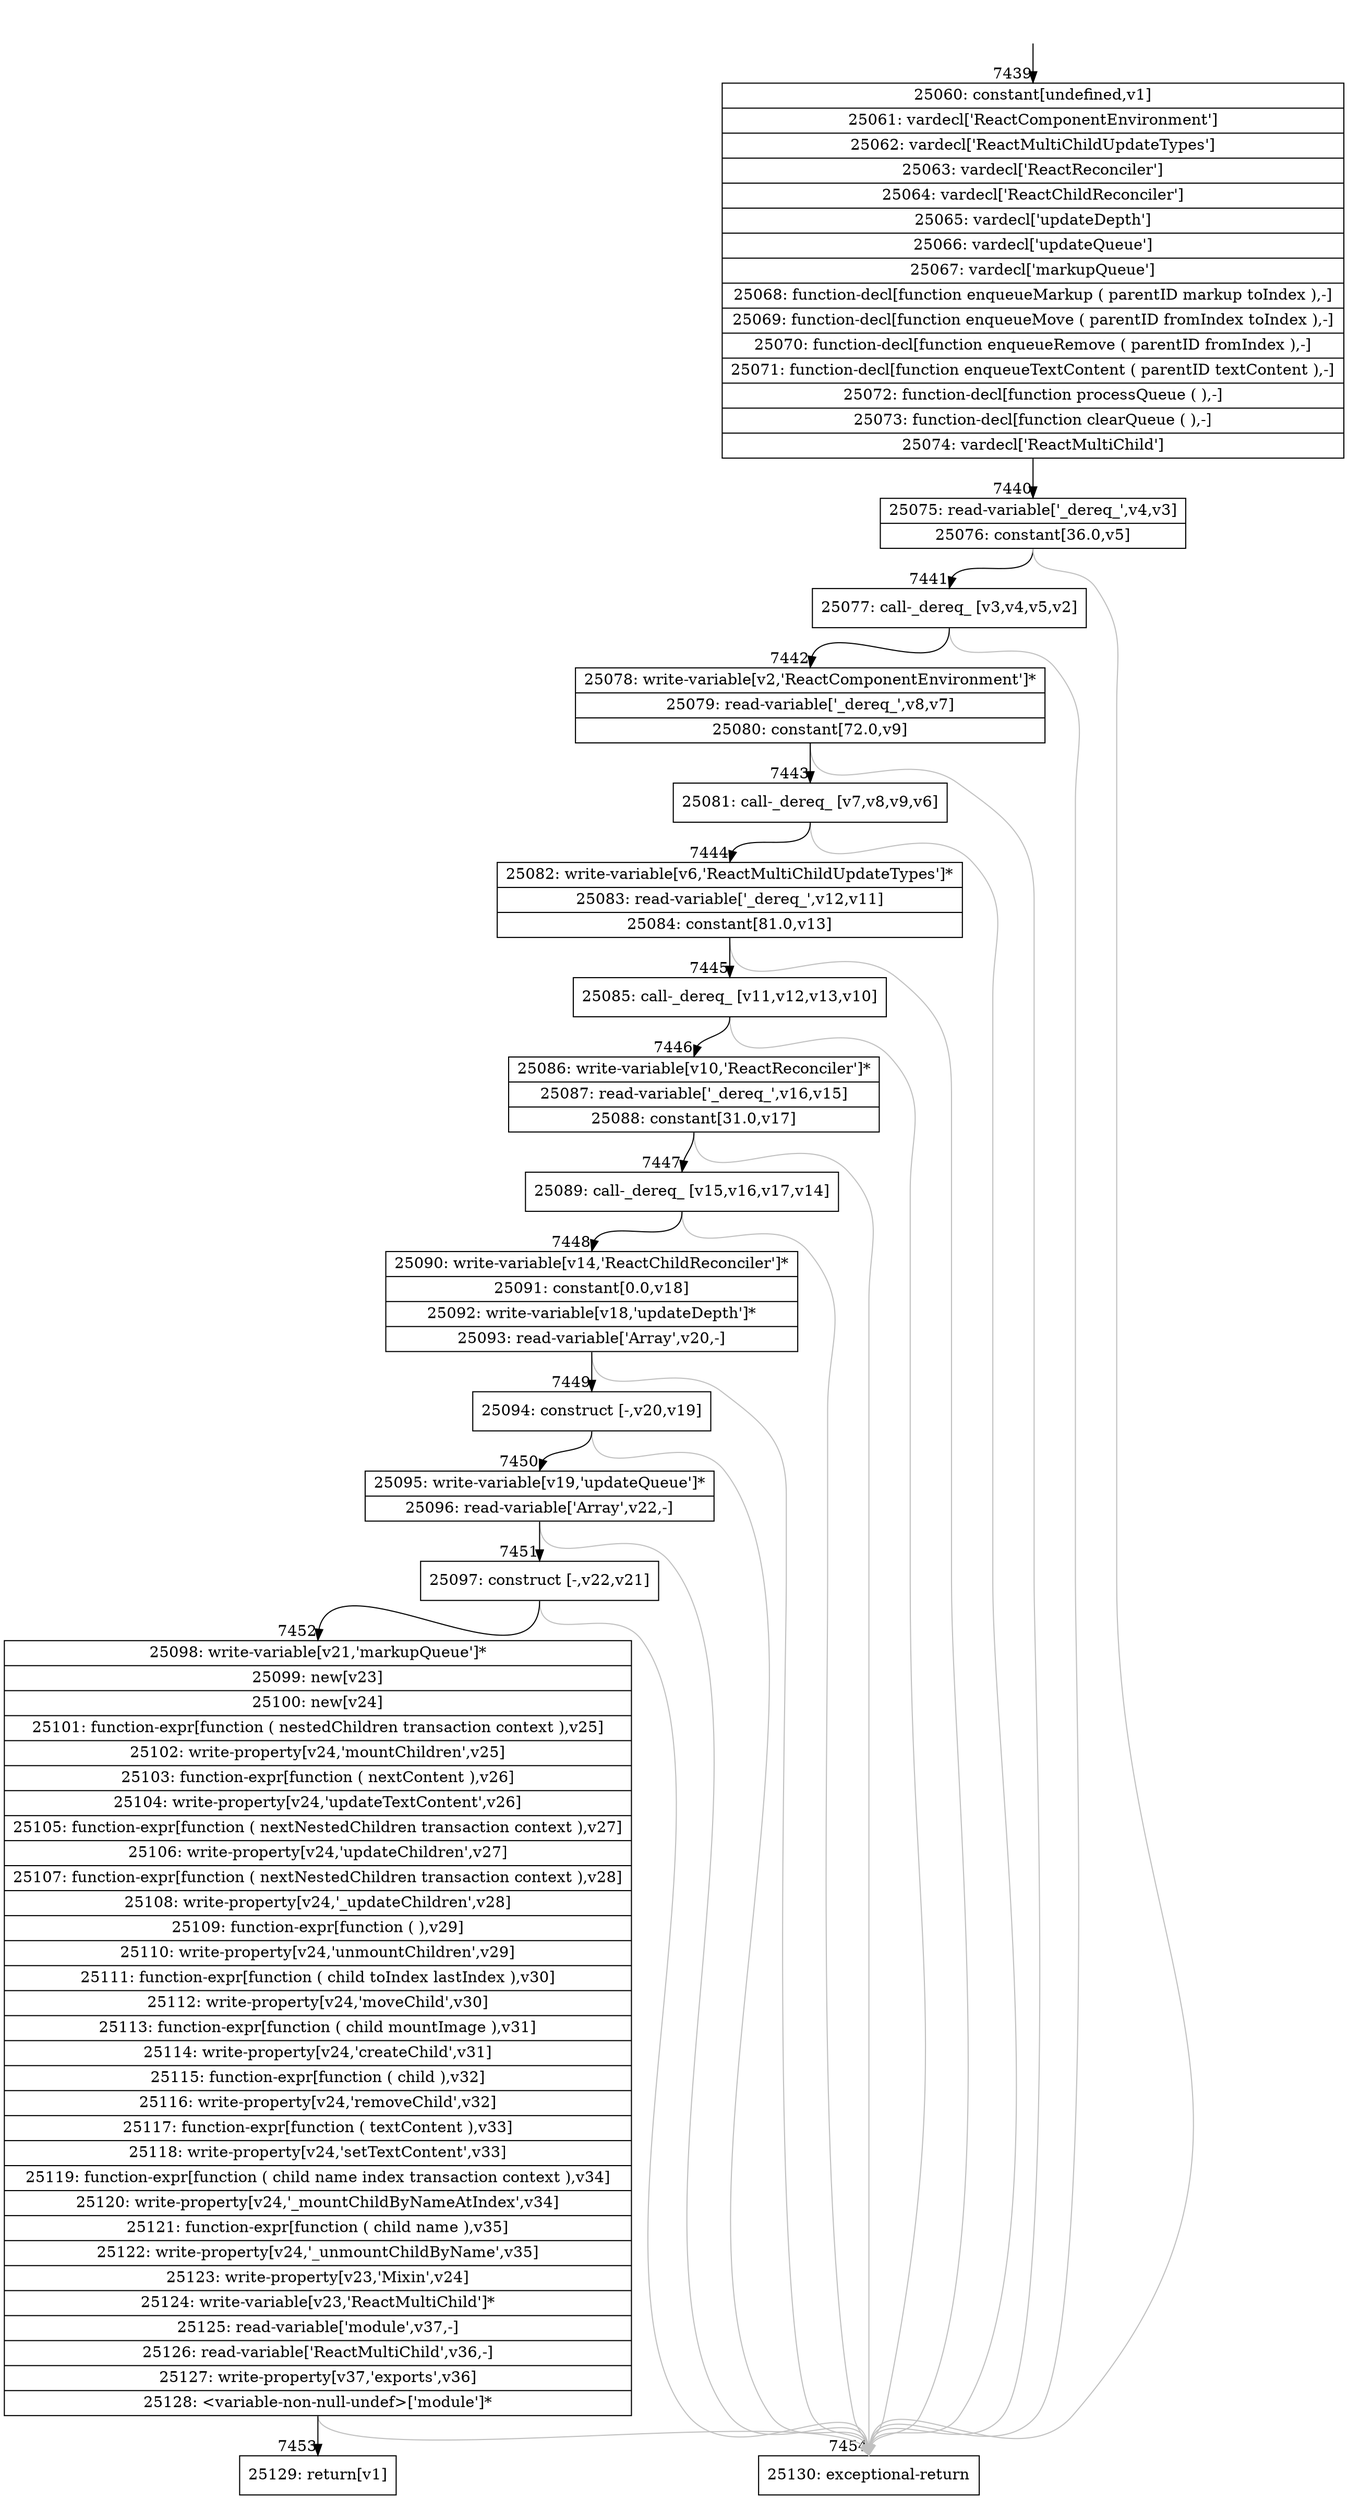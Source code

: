 digraph {
rankdir="TD"
BB_entry497[shape=none,label=""];
BB_entry497 -> BB7439 [tailport=s, headport=n, headlabel="    7439"]
BB7439 [shape=record label="{25060: constant[undefined,v1]|25061: vardecl['ReactComponentEnvironment']|25062: vardecl['ReactMultiChildUpdateTypes']|25063: vardecl['ReactReconciler']|25064: vardecl['ReactChildReconciler']|25065: vardecl['updateDepth']|25066: vardecl['updateQueue']|25067: vardecl['markupQueue']|25068: function-decl[function enqueueMarkup ( parentID markup toIndex ),-]|25069: function-decl[function enqueueMove ( parentID fromIndex toIndex ),-]|25070: function-decl[function enqueueRemove ( parentID fromIndex ),-]|25071: function-decl[function enqueueTextContent ( parentID textContent ),-]|25072: function-decl[function processQueue ( ),-]|25073: function-decl[function clearQueue ( ),-]|25074: vardecl['ReactMultiChild']}" ] 
BB7439 -> BB7440 [tailport=s, headport=n, headlabel="      7440"]
BB7440 [shape=record label="{25075: read-variable['_dereq_',v4,v3]|25076: constant[36.0,v5]}" ] 
BB7440 -> BB7441 [tailport=s, headport=n, headlabel="      7441"]
BB7440 -> BB7454 [tailport=s, headport=n, color=gray, headlabel="      7454"]
BB7441 [shape=record label="{25077: call-_dereq_ [v3,v4,v5,v2]}" ] 
BB7441 -> BB7442 [tailport=s, headport=n, headlabel="      7442"]
BB7441 -> BB7454 [tailport=s, headport=n, color=gray]
BB7442 [shape=record label="{25078: write-variable[v2,'ReactComponentEnvironment']*|25079: read-variable['_dereq_',v8,v7]|25080: constant[72.0,v9]}" ] 
BB7442 -> BB7443 [tailport=s, headport=n, headlabel="      7443"]
BB7442 -> BB7454 [tailport=s, headport=n, color=gray]
BB7443 [shape=record label="{25081: call-_dereq_ [v7,v8,v9,v6]}" ] 
BB7443 -> BB7444 [tailport=s, headport=n, headlabel="      7444"]
BB7443 -> BB7454 [tailport=s, headport=n, color=gray]
BB7444 [shape=record label="{25082: write-variable[v6,'ReactMultiChildUpdateTypes']*|25083: read-variable['_dereq_',v12,v11]|25084: constant[81.0,v13]}" ] 
BB7444 -> BB7445 [tailport=s, headport=n, headlabel="      7445"]
BB7444 -> BB7454 [tailport=s, headport=n, color=gray]
BB7445 [shape=record label="{25085: call-_dereq_ [v11,v12,v13,v10]}" ] 
BB7445 -> BB7446 [tailport=s, headport=n, headlabel="      7446"]
BB7445 -> BB7454 [tailport=s, headport=n, color=gray]
BB7446 [shape=record label="{25086: write-variable[v10,'ReactReconciler']*|25087: read-variable['_dereq_',v16,v15]|25088: constant[31.0,v17]}" ] 
BB7446 -> BB7447 [tailport=s, headport=n, headlabel="      7447"]
BB7446 -> BB7454 [tailport=s, headport=n, color=gray]
BB7447 [shape=record label="{25089: call-_dereq_ [v15,v16,v17,v14]}" ] 
BB7447 -> BB7448 [tailport=s, headport=n, headlabel="      7448"]
BB7447 -> BB7454 [tailport=s, headport=n, color=gray]
BB7448 [shape=record label="{25090: write-variable[v14,'ReactChildReconciler']*|25091: constant[0.0,v18]|25092: write-variable[v18,'updateDepth']*|25093: read-variable['Array',v20,-]}" ] 
BB7448 -> BB7449 [tailport=s, headport=n, headlabel="      7449"]
BB7448 -> BB7454 [tailport=s, headport=n, color=gray]
BB7449 [shape=record label="{25094: construct [-,v20,v19]}" ] 
BB7449 -> BB7450 [tailport=s, headport=n, headlabel="      7450"]
BB7449 -> BB7454 [tailport=s, headport=n, color=gray]
BB7450 [shape=record label="{25095: write-variable[v19,'updateQueue']*|25096: read-variable['Array',v22,-]}" ] 
BB7450 -> BB7451 [tailport=s, headport=n, headlabel="      7451"]
BB7450 -> BB7454 [tailport=s, headport=n, color=gray]
BB7451 [shape=record label="{25097: construct [-,v22,v21]}" ] 
BB7451 -> BB7452 [tailport=s, headport=n, headlabel="      7452"]
BB7451 -> BB7454 [tailport=s, headport=n, color=gray]
BB7452 [shape=record label="{25098: write-variable[v21,'markupQueue']*|25099: new[v23]|25100: new[v24]|25101: function-expr[function ( nestedChildren transaction context ),v25]|25102: write-property[v24,'mountChildren',v25]|25103: function-expr[function ( nextContent ),v26]|25104: write-property[v24,'updateTextContent',v26]|25105: function-expr[function ( nextNestedChildren transaction context ),v27]|25106: write-property[v24,'updateChildren',v27]|25107: function-expr[function ( nextNestedChildren transaction context ),v28]|25108: write-property[v24,'_updateChildren',v28]|25109: function-expr[function ( ),v29]|25110: write-property[v24,'unmountChildren',v29]|25111: function-expr[function ( child toIndex lastIndex ),v30]|25112: write-property[v24,'moveChild',v30]|25113: function-expr[function ( child mountImage ),v31]|25114: write-property[v24,'createChild',v31]|25115: function-expr[function ( child ),v32]|25116: write-property[v24,'removeChild',v32]|25117: function-expr[function ( textContent ),v33]|25118: write-property[v24,'setTextContent',v33]|25119: function-expr[function ( child name index transaction context ),v34]|25120: write-property[v24,'_mountChildByNameAtIndex',v34]|25121: function-expr[function ( child name ),v35]|25122: write-property[v24,'_unmountChildByName',v35]|25123: write-property[v23,'Mixin',v24]|25124: write-variable[v23,'ReactMultiChild']*|25125: read-variable['module',v37,-]|25126: read-variable['ReactMultiChild',v36,-]|25127: write-property[v37,'exports',v36]|25128: \<variable-non-null-undef\>['module']*}" ] 
BB7452 -> BB7453 [tailport=s, headport=n, headlabel="      7453"]
BB7452 -> BB7454 [tailport=s, headport=n, color=gray]
BB7453 [shape=record label="{25129: return[v1]}" ] 
BB7454 [shape=record label="{25130: exceptional-return}" ] 
//#$~ 13071
}
